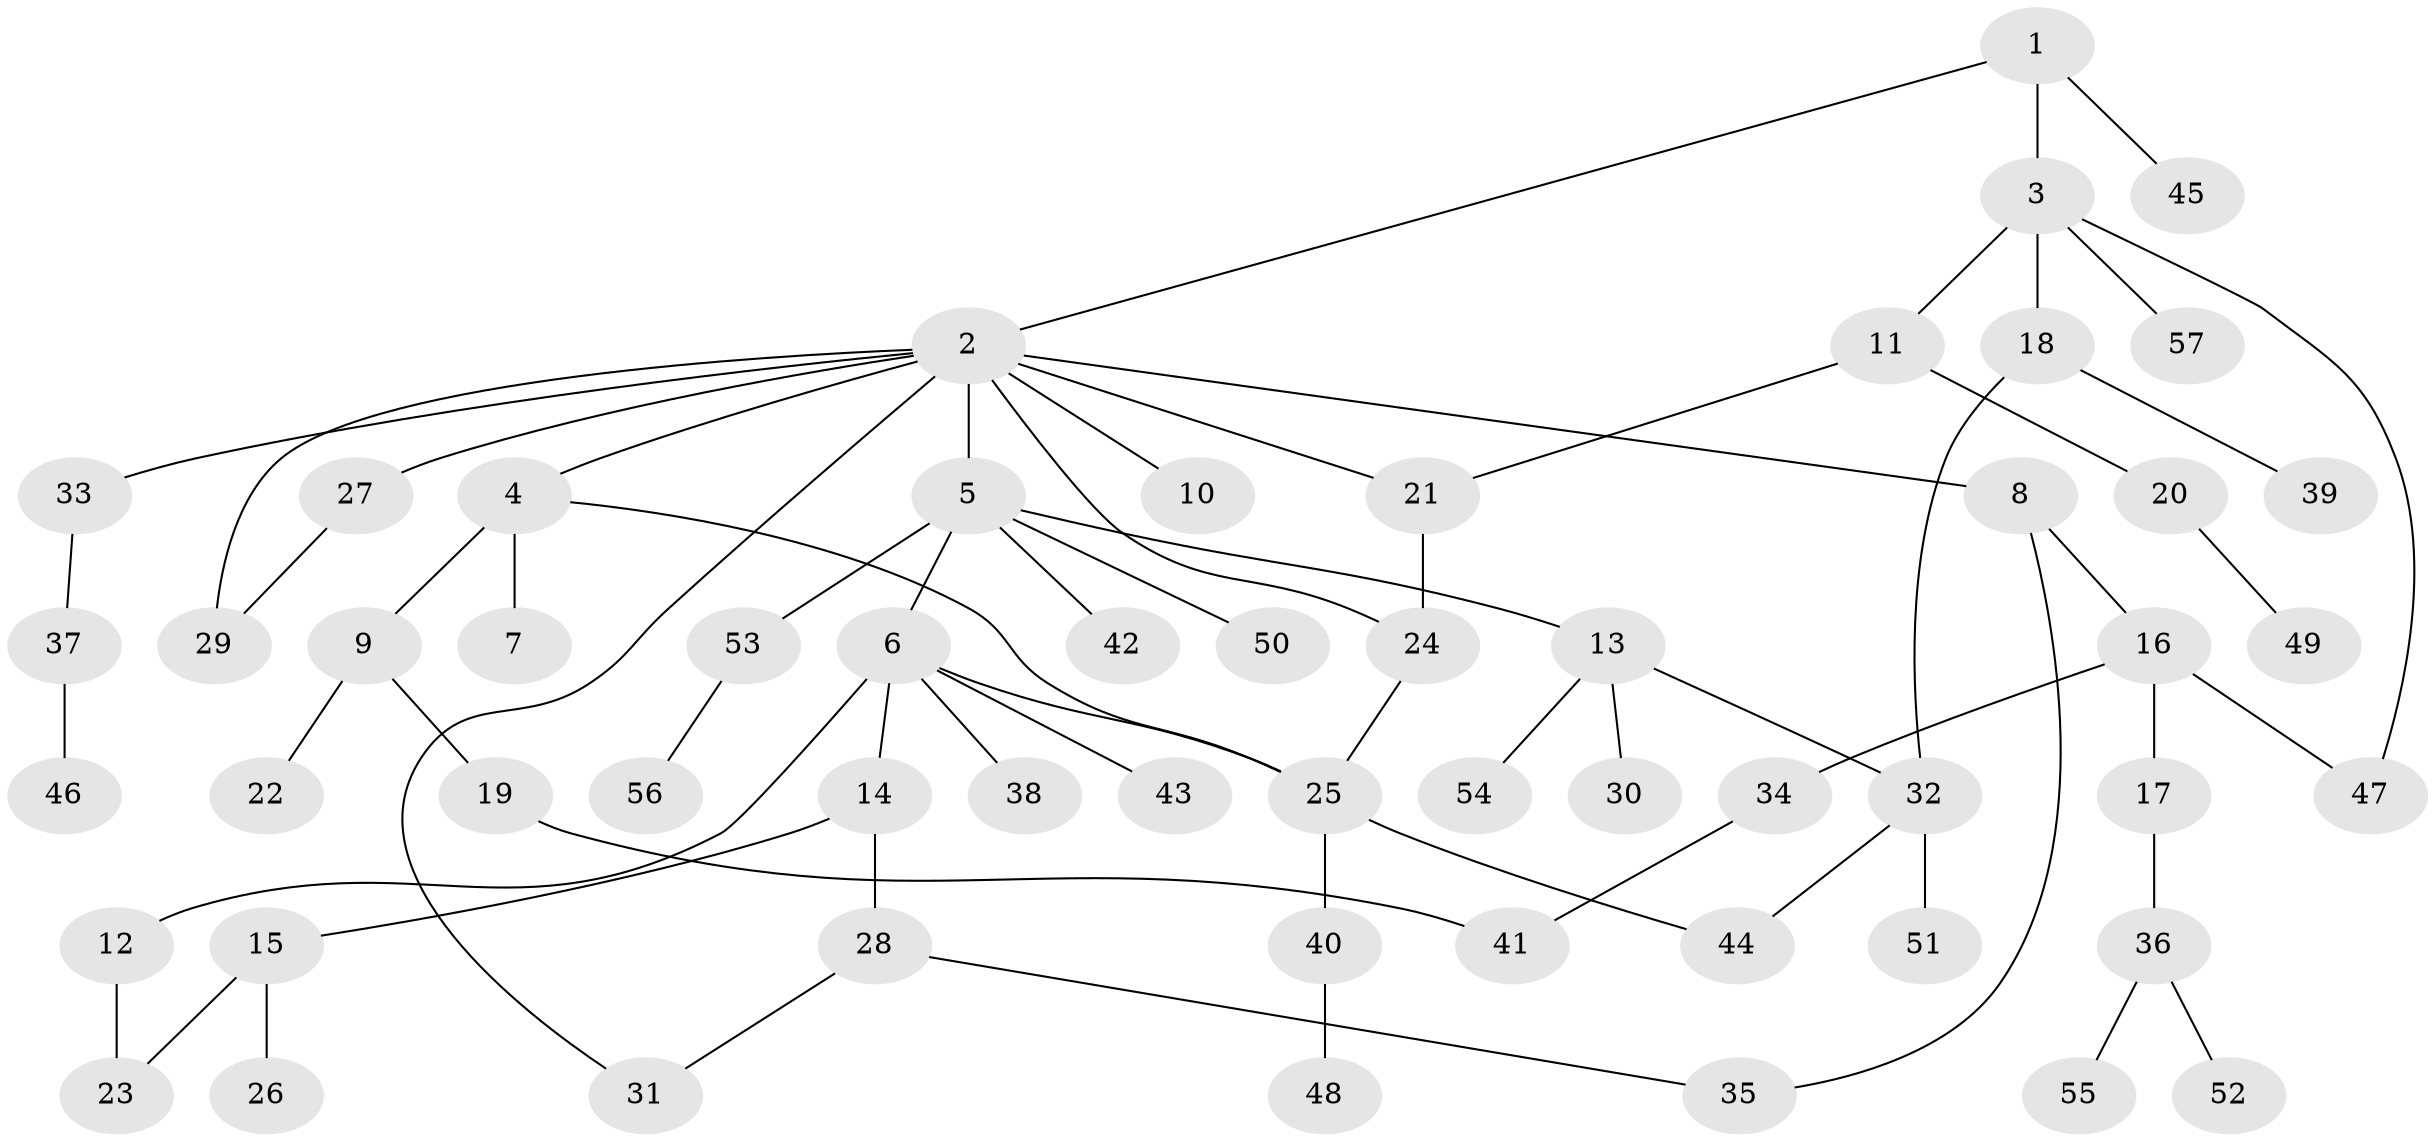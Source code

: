 // coarse degree distribution, {10: 0.045454545454545456, 4: 0.13636363636363635, 7: 0.045454545454545456, 5: 0.045454545454545456, 1: 0.36363636363636365, 2: 0.2727272727272727, 3: 0.09090909090909091}
// Generated by graph-tools (version 1.1) at 2025/17/03/04/25 18:17:07]
// undirected, 57 vertices, 68 edges
graph export_dot {
graph [start="1"]
  node [color=gray90,style=filled];
  1;
  2;
  3;
  4;
  5;
  6;
  7;
  8;
  9;
  10;
  11;
  12;
  13;
  14;
  15;
  16;
  17;
  18;
  19;
  20;
  21;
  22;
  23;
  24;
  25;
  26;
  27;
  28;
  29;
  30;
  31;
  32;
  33;
  34;
  35;
  36;
  37;
  38;
  39;
  40;
  41;
  42;
  43;
  44;
  45;
  46;
  47;
  48;
  49;
  50;
  51;
  52;
  53;
  54;
  55;
  56;
  57;
  1 -- 2;
  1 -- 3;
  1 -- 45;
  2 -- 4;
  2 -- 5;
  2 -- 8;
  2 -- 10;
  2 -- 27;
  2 -- 31;
  2 -- 33;
  2 -- 21;
  2 -- 29;
  2 -- 24;
  3 -- 11;
  3 -- 18;
  3 -- 47;
  3 -- 57;
  4 -- 7;
  4 -- 9;
  4 -- 25;
  5 -- 6;
  5 -- 13;
  5 -- 42;
  5 -- 50;
  5 -- 53;
  6 -- 12;
  6 -- 14;
  6 -- 38;
  6 -- 43;
  6 -- 25;
  8 -- 16;
  8 -- 35;
  9 -- 19;
  9 -- 22;
  11 -- 20;
  11 -- 21;
  12 -- 23;
  13 -- 30;
  13 -- 32;
  13 -- 54;
  14 -- 15;
  14 -- 28;
  15 -- 26;
  15 -- 23;
  16 -- 17;
  16 -- 34;
  16 -- 47;
  17 -- 36;
  18 -- 39;
  18 -- 32;
  19 -- 41;
  20 -- 49;
  21 -- 24;
  24 -- 25;
  25 -- 40;
  25 -- 44;
  27 -- 29;
  28 -- 35;
  28 -- 31;
  32 -- 51;
  32 -- 44;
  33 -- 37;
  34 -- 41;
  36 -- 52;
  36 -- 55;
  37 -- 46;
  40 -- 48;
  53 -- 56;
}
